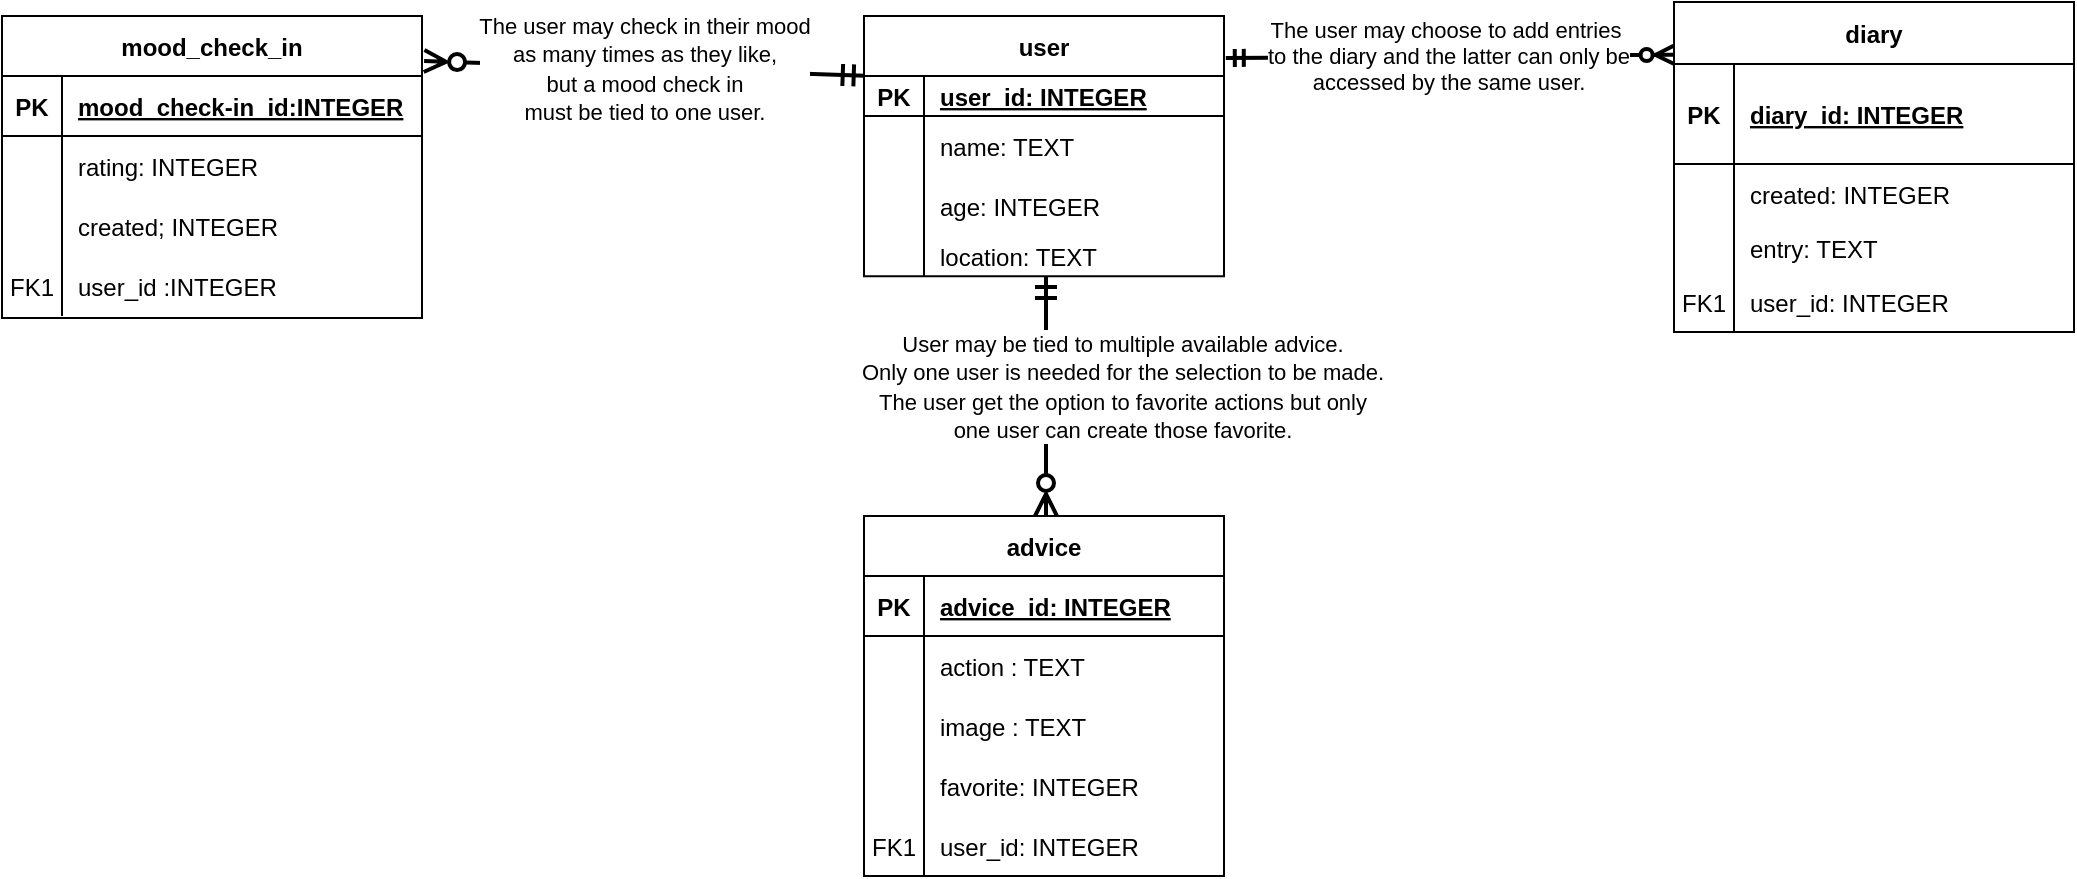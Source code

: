 <mxfile version="16.5.1" type="device"><diagram id="A5Q4melGZK6VVm9xVnYs" name="Page-1"><mxGraphModel dx="1038" dy="1049" grid="0" gridSize="10" guides="1" tooltips="1" connect="1" arrows="1" fold="1" page="0" pageScale="1" pageWidth="850" pageHeight="1100" background="#ffffff" math="0" shadow="0"><root><mxCell id="0"/><mxCell id="1" parent="0"/><mxCell id="EydL405cZTYyQnSdJN2e-1" value="user" style="shape=table;startSize=30;container=1;collapsible=1;childLayout=tableLayout;fixedRows=1;rowLines=0;fontStyle=1;align=center;resizeLast=1;" parent="1" vertex="1"><mxGeometry x="435" y="-20" width="180" height="130.083" as="geometry"/></mxCell><mxCell id="EydL405cZTYyQnSdJN2e-2" value="" style="shape=tableRow;horizontal=0;startSize=0;swimlaneHead=0;swimlaneBody=0;fillColor=none;collapsible=0;dropTarget=0;points=[[0,0.5],[1,0.5]];portConstraint=eastwest;top=0;left=0;right=0;bottom=1;" parent="EydL405cZTYyQnSdJN2e-1" vertex="1"><mxGeometry y="30" width="180" height="20" as="geometry"/></mxCell><mxCell id="EydL405cZTYyQnSdJN2e-3" value="PK" style="shape=partialRectangle;connectable=0;fillColor=none;top=0;left=0;bottom=0;right=0;fontStyle=1;overflow=hidden;" parent="EydL405cZTYyQnSdJN2e-2" vertex="1"><mxGeometry width="30" height="20" as="geometry"><mxRectangle width="30" height="20" as="alternateBounds"/></mxGeometry></mxCell><mxCell id="EydL405cZTYyQnSdJN2e-4" value="user_id: INTEGER" style="shape=partialRectangle;connectable=0;fillColor=none;top=0;left=0;bottom=0;right=0;align=left;spacingLeft=6;fontStyle=5;overflow=hidden;" parent="EydL405cZTYyQnSdJN2e-2" vertex="1"><mxGeometry x="30" width="150" height="20" as="geometry"><mxRectangle width="150" height="20" as="alternateBounds"/></mxGeometry></mxCell><mxCell id="EydL405cZTYyQnSdJN2e-5" value="" style="shape=tableRow;horizontal=0;startSize=0;swimlaneHead=0;swimlaneBody=0;fillColor=none;collapsible=0;dropTarget=0;points=[[0,0.5],[1,0.5]];portConstraint=eastwest;top=0;left=0;right=0;bottom=0;" parent="EydL405cZTYyQnSdJN2e-1" vertex="1"><mxGeometry y="50" width="180" height="30" as="geometry"/></mxCell><mxCell id="EydL405cZTYyQnSdJN2e-6" value="" style="shape=partialRectangle;connectable=0;fillColor=none;top=0;left=0;bottom=0;right=0;editable=1;overflow=hidden;" parent="EydL405cZTYyQnSdJN2e-5" vertex="1"><mxGeometry width="30" height="30" as="geometry"><mxRectangle width="30" height="30" as="alternateBounds"/></mxGeometry></mxCell><mxCell id="EydL405cZTYyQnSdJN2e-7" value="name: TEXT" style="shape=partialRectangle;connectable=0;fillColor=none;top=0;left=0;bottom=0;right=0;align=left;spacingLeft=6;overflow=hidden;" parent="EydL405cZTYyQnSdJN2e-5" vertex="1"><mxGeometry x="30" width="150" height="30" as="geometry"><mxRectangle width="150" height="30" as="alternateBounds"/></mxGeometry></mxCell><mxCell id="EydL405cZTYyQnSdJN2e-8" value="" style="shape=tableRow;horizontal=0;startSize=0;swimlaneHead=0;swimlaneBody=0;fillColor=none;collapsible=0;dropTarget=0;points=[[0,0.5],[1,0.5]];portConstraint=eastwest;top=0;left=0;right=0;bottom=0;" parent="EydL405cZTYyQnSdJN2e-1" vertex="1"><mxGeometry y="80" width="180" height="30" as="geometry"/></mxCell><mxCell id="EydL405cZTYyQnSdJN2e-9" value="" style="shape=partialRectangle;connectable=0;fillColor=none;top=0;left=0;bottom=0;right=0;editable=1;overflow=hidden;" parent="EydL405cZTYyQnSdJN2e-8" vertex="1"><mxGeometry width="30" height="30" as="geometry"><mxRectangle width="30" height="30" as="alternateBounds"/></mxGeometry></mxCell><mxCell id="EydL405cZTYyQnSdJN2e-10" value="age: INTEGER" style="shape=partialRectangle;connectable=0;fillColor=none;top=0;left=0;bottom=0;right=0;align=left;spacingLeft=6;overflow=hidden;" parent="EydL405cZTYyQnSdJN2e-8" vertex="1"><mxGeometry x="30" width="150" height="30" as="geometry"><mxRectangle width="150" height="30" as="alternateBounds"/></mxGeometry></mxCell><mxCell id="EydL405cZTYyQnSdJN2e-11" value="" style="shape=tableRow;horizontal=0;startSize=0;swimlaneHead=0;swimlaneBody=0;fillColor=none;collapsible=0;dropTarget=0;points=[[0,0.5],[1,0.5]];portConstraint=eastwest;top=0;left=0;right=0;bottom=0;" parent="EydL405cZTYyQnSdJN2e-1" vertex="1"><mxGeometry y="110" width="180" height="20" as="geometry"/></mxCell><mxCell id="EydL405cZTYyQnSdJN2e-12" value="" style="shape=partialRectangle;connectable=0;fillColor=none;top=0;left=0;bottom=0;right=0;editable=1;overflow=hidden;" parent="EydL405cZTYyQnSdJN2e-11" vertex="1"><mxGeometry width="30" height="20" as="geometry"><mxRectangle width="30" height="20" as="alternateBounds"/></mxGeometry></mxCell><mxCell id="EydL405cZTYyQnSdJN2e-13" value="location: TEXT" style="shape=partialRectangle;connectable=0;fillColor=none;top=0;left=0;bottom=0;right=0;align=left;spacingLeft=6;overflow=hidden;" parent="EydL405cZTYyQnSdJN2e-11" vertex="1"><mxGeometry x="30" width="150" height="20" as="geometry"><mxRectangle width="150" height="20" as="alternateBounds"/></mxGeometry></mxCell><mxCell id="EydL405cZTYyQnSdJN2e-53" value="advice" style="shape=table;startSize=30;container=1;collapsible=1;childLayout=tableLayout;fixedRows=1;rowLines=0;fontStyle=1;align=center;resizeLast=1;" parent="1" vertex="1"><mxGeometry x="435" y="230" width="180" height="180" as="geometry"/></mxCell><mxCell id="EydL405cZTYyQnSdJN2e-54" value="" style="shape=tableRow;horizontal=0;startSize=0;swimlaneHead=0;swimlaneBody=0;fillColor=none;collapsible=0;dropTarget=0;points=[[0,0.5],[1,0.5]];portConstraint=eastwest;top=0;left=0;right=0;bottom=1;" parent="EydL405cZTYyQnSdJN2e-53" vertex="1"><mxGeometry y="30" width="180" height="30" as="geometry"/></mxCell><mxCell id="EydL405cZTYyQnSdJN2e-55" value="PK" style="shape=partialRectangle;connectable=0;fillColor=none;top=0;left=0;bottom=0;right=0;fontStyle=1;overflow=hidden;" parent="EydL405cZTYyQnSdJN2e-54" vertex="1"><mxGeometry width="30" height="30" as="geometry"><mxRectangle width="30" height="30" as="alternateBounds"/></mxGeometry></mxCell><mxCell id="EydL405cZTYyQnSdJN2e-56" value="advice_id: INTEGER" style="shape=partialRectangle;connectable=0;fillColor=none;top=0;left=0;bottom=0;right=0;align=left;spacingLeft=6;fontStyle=5;overflow=hidden;" parent="EydL405cZTYyQnSdJN2e-54" vertex="1"><mxGeometry x="30" width="150" height="30" as="geometry"><mxRectangle width="150" height="30" as="alternateBounds"/></mxGeometry></mxCell><mxCell id="EydL405cZTYyQnSdJN2e-57" value="" style="shape=tableRow;horizontal=0;startSize=0;swimlaneHead=0;swimlaneBody=0;fillColor=none;collapsible=0;dropTarget=0;points=[[0,0.5],[1,0.5]];portConstraint=eastwest;top=0;left=0;right=0;bottom=0;" parent="EydL405cZTYyQnSdJN2e-53" vertex="1"><mxGeometry y="60" width="180" height="30" as="geometry"/></mxCell><mxCell id="EydL405cZTYyQnSdJN2e-58" value="" style="shape=partialRectangle;connectable=0;fillColor=none;top=0;left=0;bottom=0;right=0;editable=1;overflow=hidden;" parent="EydL405cZTYyQnSdJN2e-57" vertex="1"><mxGeometry width="30" height="30" as="geometry"><mxRectangle width="30" height="30" as="alternateBounds"/></mxGeometry></mxCell><mxCell id="EydL405cZTYyQnSdJN2e-59" value="action : TEXT" style="shape=partialRectangle;connectable=0;fillColor=none;top=0;left=0;bottom=0;right=0;align=left;spacingLeft=6;overflow=hidden;" parent="EydL405cZTYyQnSdJN2e-57" vertex="1"><mxGeometry x="30" width="150" height="30" as="geometry"><mxRectangle width="150" height="30" as="alternateBounds"/></mxGeometry></mxCell><mxCell id="EydL405cZTYyQnSdJN2e-202" value="" style="shape=tableRow;horizontal=0;startSize=0;swimlaneHead=0;swimlaneBody=0;fillColor=none;collapsible=0;dropTarget=0;points=[[0,0.5],[1,0.5]];portConstraint=eastwest;top=0;left=0;right=0;bottom=0;" parent="EydL405cZTYyQnSdJN2e-53" vertex="1"><mxGeometry y="90" width="180" height="30" as="geometry"/></mxCell><mxCell id="EydL405cZTYyQnSdJN2e-203" value="" style="shape=partialRectangle;connectable=0;fillColor=none;top=0;left=0;bottom=0;right=0;editable=1;overflow=hidden;" parent="EydL405cZTYyQnSdJN2e-202" vertex="1"><mxGeometry width="30" height="30" as="geometry"><mxRectangle width="30" height="30" as="alternateBounds"/></mxGeometry></mxCell><mxCell id="EydL405cZTYyQnSdJN2e-204" value="image : TEXT" style="shape=partialRectangle;connectable=0;fillColor=none;top=0;left=0;bottom=0;right=0;align=left;spacingLeft=6;overflow=hidden;" parent="EydL405cZTYyQnSdJN2e-202" vertex="1"><mxGeometry x="30" width="150" height="30" as="geometry"><mxRectangle width="150" height="30" as="alternateBounds"/></mxGeometry></mxCell><mxCell id="HIgUrnBIAyY7l69PzQ1q-31" value="" style="shape=tableRow;horizontal=0;startSize=0;swimlaneHead=0;swimlaneBody=0;fillColor=none;collapsible=0;dropTarget=0;points=[[0,0.5],[1,0.5]];portConstraint=eastwest;top=0;left=0;right=0;bottom=0;" parent="EydL405cZTYyQnSdJN2e-53" vertex="1"><mxGeometry y="120" width="180" height="30" as="geometry"/></mxCell><mxCell id="HIgUrnBIAyY7l69PzQ1q-32" value="" style="shape=partialRectangle;connectable=0;fillColor=none;top=0;left=0;bottom=0;right=0;editable=1;overflow=hidden;" parent="HIgUrnBIAyY7l69PzQ1q-31" vertex="1"><mxGeometry width="30" height="30" as="geometry"><mxRectangle width="30" height="30" as="alternateBounds"/></mxGeometry></mxCell><mxCell id="HIgUrnBIAyY7l69PzQ1q-33" value="favorite: INTEGER" style="shape=partialRectangle;connectable=0;fillColor=none;top=0;left=0;bottom=0;right=0;align=left;spacingLeft=6;overflow=hidden;" parent="HIgUrnBIAyY7l69PzQ1q-31" vertex="1"><mxGeometry x="30" width="150" height="30" as="geometry"><mxRectangle width="150" height="30" as="alternateBounds"/></mxGeometry></mxCell><mxCell id="4V9eMTOfE-5QkbfIiyMG-1" value="" style="shape=tableRow;horizontal=0;startSize=0;swimlaneHead=0;swimlaneBody=0;fillColor=none;collapsible=0;dropTarget=0;points=[[0,0.5],[1,0.5]];portConstraint=eastwest;top=0;left=0;right=0;bottom=0;" parent="EydL405cZTYyQnSdJN2e-53" vertex="1"><mxGeometry y="150" width="180" height="30" as="geometry"/></mxCell><mxCell id="4V9eMTOfE-5QkbfIiyMG-2" value="FK1" style="shape=partialRectangle;connectable=0;fillColor=none;top=0;left=0;bottom=0;right=0;editable=1;overflow=hidden;" parent="4V9eMTOfE-5QkbfIiyMG-1" vertex="1"><mxGeometry width="30" height="30" as="geometry"><mxRectangle width="30" height="30" as="alternateBounds"/></mxGeometry></mxCell><mxCell id="4V9eMTOfE-5QkbfIiyMG-3" value="user_id: INTEGER" style="shape=partialRectangle;connectable=0;fillColor=none;top=0;left=0;bottom=0;right=0;align=left;spacingLeft=6;overflow=hidden;" parent="4V9eMTOfE-5QkbfIiyMG-1" vertex="1"><mxGeometry x="30" width="150" height="30" as="geometry"><mxRectangle width="150" height="30" as="alternateBounds"/></mxGeometry></mxCell><mxCell id="EydL405cZTYyQnSdJN2e-141" value="diary" style="shape=table;startSize=31;container=1;collapsible=1;childLayout=tableLayout;fixedRows=1;rowLines=0;fontStyle=1;align=center;resizeLast=1;" parent="1" vertex="1"><mxGeometry x="840" y="-27" width="200" height="165" as="geometry"/></mxCell><mxCell id="EydL405cZTYyQnSdJN2e-142" value="" style="shape=tableRow;horizontal=0;startSize=0;swimlaneHead=0;swimlaneBody=0;fillColor=none;collapsible=0;dropTarget=0;points=[[0,0.5],[1,0.5]];portConstraint=eastwest;top=0;left=0;right=0;bottom=1;" parent="EydL405cZTYyQnSdJN2e-141" vertex="1"><mxGeometry y="31" width="200" height="50" as="geometry"/></mxCell><mxCell id="EydL405cZTYyQnSdJN2e-143" value="PK" style="shape=partialRectangle;connectable=0;fillColor=none;top=0;left=0;bottom=0;right=0;fontStyle=1;overflow=hidden;" parent="EydL405cZTYyQnSdJN2e-142" vertex="1"><mxGeometry width="30" height="50" as="geometry"><mxRectangle width="30" height="50" as="alternateBounds"/></mxGeometry></mxCell><mxCell id="EydL405cZTYyQnSdJN2e-144" value="diary_id: INTEGER" style="shape=partialRectangle;connectable=0;fillColor=none;top=0;left=0;bottom=0;right=0;align=left;spacingLeft=6;fontStyle=5;overflow=hidden;" parent="EydL405cZTYyQnSdJN2e-142" vertex="1"><mxGeometry x="30" width="170" height="50" as="geometry"><mxRectangle width="170" height="50" as="alternateBounds"/></mxGeometry></mxCell><mxCell id="EydL405cZTYyQnSdJN2e-145" value="" style="shape=tableRow;horizontal=0;startSize=0;swimlaneHead=0;swimlaneBody=0;fillColor=none;collapsible=0;dropTarget=0;points=[[0,0.5],[1,0.5]];portConstraint=eastwest;top=0;left=0;right=0;bottom=0;" parent="EydL405cZTYyQnSdJN2e-141" vertex="1"><mxGeometry y="81" width="200" height="30" as="geometry"/></mxCell><mxCell id="EydL405cZTYyQnSdJN2e-146" value="" style="shape=partialRectangle;connectable=0;fillColor=none;top=0;left=0;bottom=0;right=0;editable=1;overflow=hidden;" parent="EydL405cZTYyQnSdJN2e-145" vertex="1"><mxGeometry width="30" height="30" as="geometry"><mxRectangle width="30" height="30" as="alternateBounds"/></mxGeometry></mxCell><mxCell id="EydL405cZTYyQnSdJN2e-147" value="created: INTEGER" style="shape=partialRectangle;connectable=0;fillColor=none;top=0;left=0;bottom=0;right=0;align=left;spacingLeft=6;overflow=hidden;" parent="EydL405cZTYyQnSdJN2e-145" vertex="1"><mxGeometry x="30" width="170" height="30" as="geometry"><mxRectangle width="170" height="30" as="alternateBounds"/></mxGeometry></mxCell><mxCell id="HIgUrnBIAyY7l69PzQ1q-25" value="" style="shape=tableRow;horizontal=0;startSize=0;swimlaneHead=0;swimlaneBody=0;fillColor=none;collapsible=0;dropTarget=0;points=[[0,0.5],[1,0.5]];portConstraint=eastwest;top=0;left=0;right=0;bottom=0;" parent="EydL405cZTYyQnSdJN2e-141" vertex="1"><mxGeometry y="111" width="200" height="24" as="geometry"/></mxCell><mxCell id="HIgUrnBIAyY7l69PzQ1q-26" value="" style="shape=partialRectangle;connectable=0;fillColor=none;top=0;left=0;bottom=0;right=0;editable=1;overflow=hidden;" parent="HIgUrnBIAyY7l69PzQ1q-25" vertex="1"><mxGeometry width="30" height="24" as="geometry"><mxRectangle width="30" height="24" as="alternateBounds"/></mxGeometry></mxCell><mxCell id="HIgUrnBIAyY7l69PzQ1q-27" value="entry: TEXT" style="shape=partialRectangle;connectable=0;fillColor=none;top=0;left=0;bottom=0;right=0;align=left;spacingLeft=6;overflow=hidden;" parent="HIgUrnBIAyY7l69PzQ1q-25" vertex="1"><mxGeometry x="30" width="170" height="24" as="geometry"><mxRectangle width="170" height="24" as="alternateBounds"/></mxGeometry></mxCell><mxCell id="4V9eMTOfE-5QkbfIiyMG-7" value="" style="shape=tableRow;horizontal=0;startSize=0;swimlaneHead=0;swimlaneBody=0;fillColor=none;collapsible=0;dropTarget=0;points=[[0,0.5],[1,0.5]];portConstraint=eastwest;top=0;left=0;right=0;bottom=0;" parent="EydL405cZTYyQnSdJN2e-141" vertex="1"><mxGeometry y="135" width="200" height="30" as="geometry"/></mxCell><mxCell id="4V9eMTOfE-5QkbfIiyMG-8" value="FK1" style="shape=partialRectangle;connectable=0;fillColor=none;top=0;left=0;bottom=0;right=0;editable=1;overflow=hidden;" parent="4V9eMTOfE-5QkbfIiyMG-7" vertex="1"><mxGeometry width="30" height="30" as="geometry"><mxRectangle width="30" height="30" as="alternateBounds"/></mxGeometry></mxCell><mxCell id="4V9eMTOfE-5QkbfIiyMG-9" value="user_id: INTEGER" style="shape=partialRectangle;connectable=0;fillColor=none;top=0;left=0;bottom=0;right=0;align=left;spacingLeft=6;overflow=hidden;" parent="4V9eMTOfE-5QkbfIiyMG-7" vertex="1"><mxGeometry x="30" width="170" height="30" as="geometry"><mxRectangle width="170" height="30" as="alternateBounds"/></mxGeometry></mxCell><mxCell id="EydL405cZTYyQnSdJN2e-154" value="mood_check_in" style="shape=table;startSize=30;container=1;collapsible=1;childLayout=tableLayout;fixedRows=1;rowLines=0;fontStyle=1;align=center;resizeLast=1;" parent="1" vertex="1"><mxGeometry x="4" y="-20" width="210" height="151" as="geometry"/></mxCell><mxCell id="EydL405cZTYyQnSdJN2e-155" value="" style="shape=tableRow;horizontal=0;startSize=0;swimlaneHead=0;swimlaneBody=0;fillColor=none;collapsible=0;dropTarget=0;points=[[0,0.5],[1,0.5]];portConstraint=eastwest;top=0;left=0;right=0;bottom=1;" parent="EydL405cZTYyQnSdJN2e-154" vertex="1"><mxGeometry y="30" width="210" height="30" as="geometry"/></mxCell><mxCell id="EydL405cZTYyQnSdJN2e-156" value="PK" style="shape=partialRectangle;connectable=0;fillColor=none;top=0;left=0;bottom=0;right=0;fontStyle=1;overflow=hidden;" parent="EydL405cZTYyQnSdJN2e-155" vertex="1"><mxGeometry width="30" height="30" as="geometry"><mxRectangle width="30" height="30" as="alternateBounds"/></mxGeometry></mxCell><mxCell id="EydL405cZTYyQnSdJN2e-157" value="mood_check-in_id:INTEGER" style="shape=partialRectangle;connectable=0;fillColor=none;top=0;left=0;bottom=0;right=0;align=left;spacingLeft=6;fontStyle=5;overflow=hidden;" parent="EydL405cZTYyQnSdJN2e-155" vertex="1"><mxGeometry x="30" width="180" height="30" as="geometry"><mxRectangle width="180" height="30" as="alternateBounds"/></mxGeometry></mxCell><mxCell id="EydL405cZTYyQnSdJN2e-158" value="" style="shape=tableRow;horizontal=0;startSize=0;swimlaneHead=0;swimlaneBody=0;fillColor=none;collapsible=0;dropTarget=0;points=[[0,0.5],[1,0.5]];portConstraint=eastwest;top=0;left=0;right=0;bottom=0;" parent="EydL405cZTYyQnSdJN2e-154" vertex="1"><mxGeometry y="60" width="210" height="30" as="geometry"/></mxCell><mxCell id="EydL405cZTYyQnSdJN2e-159" value="" style="shape=partialRectangle;connectable=0;fillColor=none;top=0;left=0;bottom=0;right=0;editable=1;overflow=hidden;" parent="EydL405cZTYyQnSdJN2e-158" vertex="1"><mxGeometry width="30" height="30" as="geometry"><mxRectangle width="30" height="30" as="alternateBounds"/></mxGeometry></mxCell><mxCell id="EydL405cZTYyQnSdJN2e-160" value="rating: INTEGER" style="shape=partialRectangle;connectable=0;fillColor=none;top=0;left=0;bottom=0;right=0;align=left;spacingLeft=6;overflow=hidden;" parent="EydL405cZTYyQnSdJN2e-158" vertex="1"><mxGeometry x="30" width="180" height="30" as="geometry"><mxRectangle width="180" height="30" as="alternateBounds"/></mxGeometry></mxCell><mxCell id="HIgUrnBIAyY7l69PzQ1q-16" value="" style="shape=tableRow;horizontal=0;startSize=0;swimlaneHead=0;swimlaneBody=0;fillColor=none;collapsible=0;dropTarget=0;points=[[0,0.5],[1,0.5]];portConstraint=eastwest;top=0;left=0;right=0;bottom=0;" parent="EydL405cZTYyQnSdJN2e-154" vertex="1"><mxGeometry y="90" width="210" height="30" as="geometry"/></mxCell><mxCell id="HIgUrnBIAyY7l69PzQ1q-17" value="" style="shape=partialRectangle;connectable=0;fillColor=none;top=0;left=0;bottom=0;right=0;editable=1;overflow=hidden;" parent="HIgUrnBIAyY7l69PzQ1q-16" vertex="1"><mxGeometry width="30" height="30" as="geometry"><mxRectangle width="30" height="30" as="alternateBounds"/></mxGeometry></mxCell><mxCell id="HIgUrnBIAyY7l69PzQ1q-18" value="created; INTEGER" style="shape=partialRectangle;connectable=0;fillColor=none;top=0;left=0;bottom=0;right=0;align=left;spacingLeft=6;overflow=hidden;" parent="HIgUrnBIAyY7l69PzQ1q-16" vertex="1"><mxGeometry x="30" width="180" height="30" as="geometry"><mxRectangle width="180" height="30" as="alternateBounds"/></mxGeometry></mxCell><mxCell id="4V9eMTOfE-5QkbfIiyMG-19" value="" style="shape=tableRow;horizontal=0;startSize=0;swimlaneHead=0;swimlaneBody=0;fillColor=none;collapsible=0;dropTarget=0;points=[[0,0.5],[1,0.5]];portConstraint=eastwest;top=0;left=0;right=0;bottom=0;" parent="EydL405cZTYyQnSdJN2e-154" vertex="1"><mxGeometry y="120" width="210" height="30" as="geometry"/></mxCell><mxCell id="4V9eMTOfE-5QkbfIiyMG-20" value="FK1" style="shape=partialRectangle;connectable=0;fillColor=none;top=0;left=0;bottom=0;right=0;editable=1;overflow=hidden;" parent="4V9eMTOfE-5QkbfIiyMG-19" vertex="1"><mxGeometry width="30" height="30" as="geometry"><mxRectangle width="30" height="30" as="alternateBounds"/></mxGeometry></mxCell><mxCell id="4V9eMTOfE-5QkbfIiyMG-21" value="user_id :INTEGER" style="shape=partialRectangle;connectable=0;fillColor=none;top=0;left=0;bottom=0;right=0;align=left;spacingLeft=6;overflow=hidden;" parent="4V9eMTOfE-5QkbfIiyMG-19" vertex="1"><mxGeometry x="30" width="180" height="30" as="geometry"><mxRectangle width="180" height="30" as="alternateBounds"/></mxGeometry></mxCell><mxCell id="EydL405cZTYyQnSdJN2e-188" value="&lt;font style=&quot;font-size: 11px&quot;&gt;User may be tied to multiple available advice.&lt;br&gt;Only one user is needed&amp;nbsp;for the selection to be made.&lt;br&gt;&lt;span style=&quot;text-align: left&quot;&gt;The user get the option to&amp;nbsp;&lt;/span&gt;&lt;span style=&quot;text-align: left&quot;&gt;favorite&amp;nbsp;&lt;/span&gt;&lt;span style=&quot;text-align: left&quot;&gt;actions but only &lt;br&gt;one user can create those favorite.&lt;/span&gt;&lt;/font&gt;" style="fontSize=12;html=1;endArrow=ERzeroToMany;startArrow=ERmandOne;rounded=1;strokeWidth=2;endSize=8;startSize=8;endFill=0;" parent="1" edge="1"><mxGeometry x="-0.094" y="38" width="100" height="100" relative="1" as="geometry"><mxPoint x="526" y="110" as="sourcePoint"/><mxPoint x="526" y="230" as="targetPoint"/><mxPoint as="offset"/></mxGeometry></mxCell><mxCell id="EydL405cZTYyQnSdJN2e-191" value="" style="fontSize=12;html=1;endArrow=ERzeroToMany;startArrow=ERmandOne;rounded=0;strokeWidth=2;entryX=-0.001;entryY=0.16;entryDx=0;entryDy=0;entryPerimeter=0;exitX=1.005;exitY=-0.45;exitDx=0;exitDy=0;exitPerimeter=0;" parent="1" source="EydL405cZTYyQnSdJN2e-2" target="EydL405cZTYyQnSdJN2e-141" edge="1"><mxGeometry x="-0.004" y="59" width="100" height="100" relative="1" as="geometry"><mxPoint x="620" as="sourcePoint"/><mxPoint x="882" y="3" as="targetPoint"/><mxPoint as="offset"/></mxGeometry></mxCell><mxCell id="4V9eMTOfE-5QkbfIiyMG-15" value="&lt;span style=&quot;font-size: 11px;&quot;&gt;The user may choose to add entries&amp;nbsp;&lt;/span&gt;&lt;br style=&quot;font-size: 11px;&quot;&gt;&lt;span style=&quot;font-size: 11px;&quot;&gt;to the diary and the latter can only be&lt;/span&gt;&lt;br style=&quot;font-size: 11px;&quot;&gt;&lt;span style=&quot;font-size: 11px;&quot;&gt;accessed by the same user.&lt;/span&gt;" style="edgeLabel;html=1;align=center;verticalAlign=middle;resizable=0;points=[];fontSize=11;" parent="EydL405cZTYyQnSdJN2e-191" vertex="1" connectable="0"><mxGeometry x="-0.097" y="1" relative="1" as="geometry"><mxPoint x="10" as="offset"/></mxGeometry></mxCell><mxCell id="HIgUrnBIAyY7l69PzQ1q-11" value="&lt;font style=&quot;font-size: 11px&quot;&gt;The user may check in their mood&lt;br&gt;as many times as they like,&lt;br&gt;but a mood check in &lt;br&gt;must be tied to one user.&lt;/font&gt;" style="fontSize=12;html=1;endArrow=ERmandOne;startArrow=ERzeroToMany;rounded=1;startSize=8;endSize=8;sourcePerimeterSpacing=8;targetPerimeterSpacing=8;strokeWidth=2;jumpSize=11;endFill=0;startFill=0;entryX=0.002;entryY=-0.006;entryDx=0;entryDy=0;entryPerimeter=0;exitX=1.005;exitY=0.149;exitDx=0;exitDy=0;exitPerimeter=0;" parent="1" source="EydL405cZTYyQnSdJN2e-154" target="EydL405cZTYyQnSdJN2e-2" edge="1"><mxGeometry width="100" height="100" relative="1" as="geometry"><mxPoint x="216" y="6" as="sourcePoint"/><mxPoint x="438" y="23" as="targetPoint"/></mxGeometry></mxCell></root></mxGraphModel></diagram></mxfile>